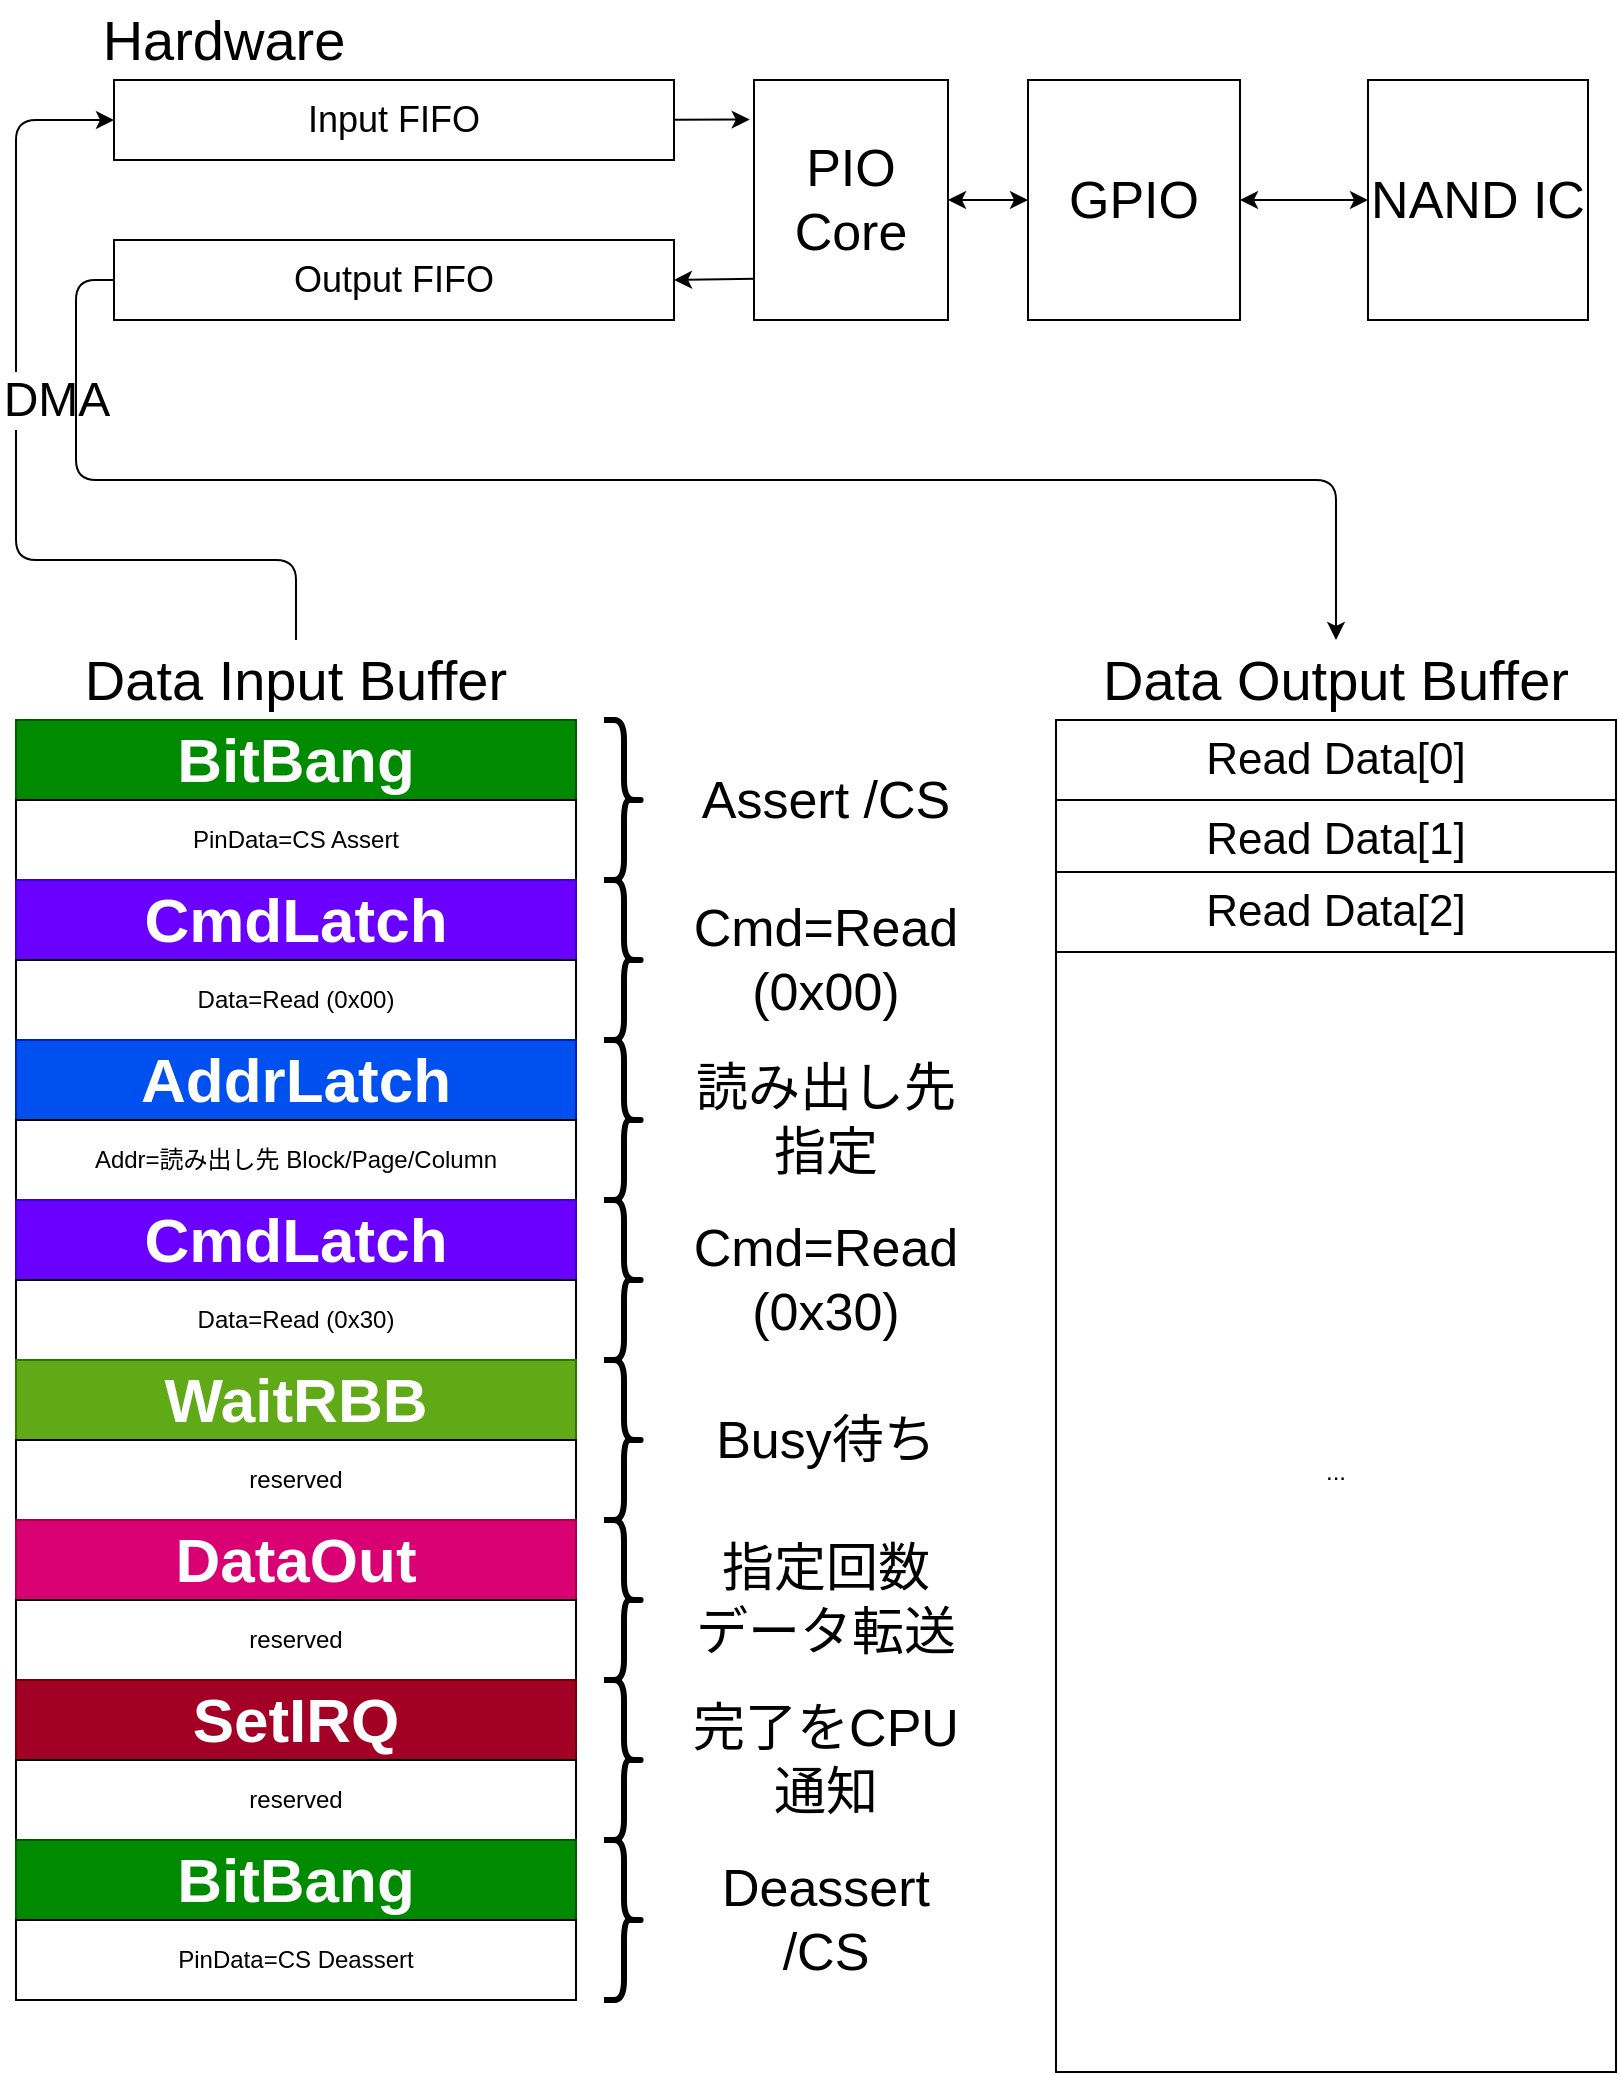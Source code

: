 <mxfile>
    <diagram id="-AC3i4HqpRu4IHGCe4bp" name="ページ1">
        <mxGraphModel dx="1572" dy="1196" grid="1" gridSize="10" guides="1" tooltips="1" connect="1" arrows="1" fold="1" page="1" pageScale="1" pageWidth="827" pageHeight="1169" math="0" shadow="0">
            <root>
                <mxCell id="0"/>
                <mxCell id="1" parent="0"/>
                <mxCell id="49" value="DMA" style="edgeStyle=none;html=1;entryX=0;entryY=0.5;entryDx=0;entryDy=0;fontSize=24;" parent="1" source="2" target="47" edge="1">
                    <mxGeometry x="0.158" y="-20" relative="1" as="geometry">
                        <Array as="points">
                            <mxPoint x="154" y="324"/>
                            <mxPoint x="14" y="324"/>
                            <mxPoint x="14" y="104"/>
                        </Array>
                        <mxPoint as="offset"/>
                    </mxGeometry>
                </mxCell>
                <mxCell id="2" value="Data Input Buffer" style="text;html=1;strokeColor=none;fillColor=none;align=center;verticalAlign=middle;whiteSpace=wrap;rounded=0;fontSize=28;" parent="1" vertex="1">
                    <mxGeometry x="14" y="364" width="280" height="40" as="geometry"/>
                </mxCell>
                <mxCell id="11" value="BitBang" style="rounded=0;whiteSpace=wrap;html=1;fillColor=#008a00;strokeColor=#005700;fontColor=#ffffff;fontStyle=1;fontSize=31;" parent="1" vertex="1">
                    <mxGeometry x="14" y="404" width="280" height="40" as="geometry"/>
                </mxCell>
                <mxCell id="12" value="PinData=CS Assert" style="rounded=0;whiteSpace=wrap;html=1;" parent="1" vertex="1">
                    <mxGeometry x="14" y="444" width="280" height="40" as="geometry"/>
                </mxCell>
                <mxCell id="13" value="" style="shape=curlyBracket;whiteSpace=wrap;html=1;rounded=1;flipH=1;labelPosition=right;verticalLabelPosition=middle;align=left;verticalAlign=middle;fontSize=22;strokeWidth=3;" parent="1" vertex="1">
                    <mxGeometry x="308" y="404" width="20" height="80" as="geometry"/>
                </mxCell>
                <mxCell id="14" value="&lt;font style=&quot;font-size: 26px;&quot;&gt;Assert /CS&lt;/font&gt;" style="text;html=1;strokeColor=none;fillColor=none;align=center;verticalAlign=middle;whiteSpace=wrap;rounded=0;fontSize=26;" parent="1" vertex="1">
                    <mxGeometry x="344" y="404" width="150" height="80" as="geometry"/>
                </mxCell>
                <mxCell id="15" value="CmdLatch" style="rounded=0;whiteSpace=wrap;html=1;fillColor=#6a00ff;strokeColor=#3700CC;fontColor=#ffffff;fontStyle=1;fontSize=31;" parent="1" vertex="1">
                    <mxGeometry x="14" y="484" width="280" height="40" as="geometry"/>
                </mxCell>
                <mxCell id="16" value="Data=Read (0x00)" style="rounded=0;whiteSpace=wrap;html=1;" parent="1" vertex="1">
                    <mxGeometry x="14" y="524" width="280" height="40" as="geometry"/>
                </mxCell>
                <mxCell id="17" value="" style="shape=curlyBracket;whiteSpace=wrap;html=1;rounded=1;flipH=1;labelPosition=right;verticalLabelPosition=middle;align=left;verticalAlign=middle;fontSize=22;strokeWidth=3;" parent="1" vertex="1">
                    <mxGeometry x="308" y="484" width="20" height="80" as="geometry"/>
                </mxCell>
                <mxCell id="18" value="&lt;font style=&quot;font-size: 26px;&quot;&gt;Cmd=Read (0x00)&lt;/font&gt;" style="text;html=1;strokeColor=none;fillColor=none;align=center;verticalAlign=middle;whiteSpace=wrap;rounded=0;fontSize=26;" parent="1" vertex="1">
                    <mxGeometry x="344" y="484" width="150" height="80" as="geometry"/>
                </mxCell>
                <mxCell id="19" value="AddrLatch" style="rounded=0;whiteSpace=wrap;html=1;fillColor=#0050ef;strokeColor=#001DBC;fontColor=#ffffff;fontStyle=1;fontSize=31;" parent="1" vertex="1">
                    <mxGeometry x="14" y="564" width="280" height="40" as="geometry"/>
                </mxCell>
                <mxCell id="20" value="Addr=読み出し先 Block/Page/Column" style="rounded=0;whiteSpace=wrap;html=1;" parent="1" vertex="1">
                    <mxGeometry x="14" y="604" width="280" height="40" as="geometry"/>
                </mxCell>
                <mxCell id="21" value="" style="shape=curlyBracket;whiteSpace=wrap;html=1;rounded=1;flipH=1;labelPosition=right;verticalLabelPosition=middle;align=left;verticalAlign=middle;fontSize=22;strokeWidth=3;" parent="1" vertex="1">
                    <mxGeometry x="308" y="564" width="20" height="80" as="geometry"/>
                </mxCell>
                <mxCell id="22" value="&lt;font style=&quot;font-size: 26px;&quot;&gt;読み出し先指定&lt;/font&gt;" style="text;html=1;strokeColor=none;fillColor=none;align=center;verticalAlign=middle;whiteSpace=wrap;rounded=0;fontSize=26;" parent="1" vertex="1">
                    <mxGeometry x="344" y="564" width="150" height="80" as="geometry"/>
                </mxCell>
                <mxCell id="23" value="CmdLatch" style="rounded=0;whiteSpace=wrap;html=1;fillColor=#6a00ff;strokeColor=#3700CC;fontColor=#ffffff;fontStyle=1;fontSize=31;" parent="1" vertex="1">
                    <mxGeometry x="14" y="644" width="280" height="40" as="geometry"/>
                </mxCell>
                <mxCell id="24" value="Data=Read (0x30)" style="rounded=0;whiteSpace=wrap;html=1;" parent="1" vertex="1">
                    <mxGeometry x="14" y="684" width="280" height="40" as="geometry"/>
                </mxCell>
                <mxCell id="25" value="" style="shape=curlyBracket;whiteSpace=wrap;html=1;rounded=1;flipH=1;labelPosition=right;verticalLabelPosition=middle;align=left;verticalAlign=middle;fontSize=22;strokeWidth=3;" parent="1" vertex="1">
                    <mxGeometry x="308" y="644" width="20" height="80" as="geometry"/>
                </mxCell>
                <mxCell id="26" value="&lt;font style=&quot;font-size: 26px;&quot;&gt;Cmd=Read (0x30)&lt;/font&gt;" style="text;html=1;strokeColor=none;fillColor=none;align=center;verticalAlign=middle;whiteSpace=wrap;rounded=0;fontSize=26;" parent="1" vertex="1">
                    <mxGeometry x="344" y="644" width="150" height="80" as="geometry"/>
                </mxCell>
                <mxCell id="27" value="WaitRBB" style="rounded=0;whiteSpace=wrap;html=1;fillColor=#60a917;strokeColor=#2D7600;fontColor=#ffffff;fontStyle=1;fontSize=31;" parent="1" vertex="1">
                    <mxGeometry x="14" y="724" width="280" height="40" as="geometry"/>
                </mxCell>
                <mxCell id="28" value="reserved" style="rounded=0;whiteSpace=wrap;html=1;" parent="1" vertex="1">
                    <mxGeometry x="14" y="764" width="280" height="40" as="geometry"/>
                </mxCell>
                <mxCell id="29" value="" style="shape=curlyBracket;whiteSpace=wrap;html=1;rounded=1;flipH=1;labelPosition=right;verticalLabelPosition=middle;align=left;verticalAlign=middle;fontSize=22;strokeWidth=3;" parent="1" vertex="1">
                    <mxGeometry x="308" y="724" width="20" height="80" as="geometry"/>
                </mxCell>
                <mxCell id="30" value="&lt;font style=&quot;font-size: 26px;&quot;&gt;Busy待ち&lt;/font&gt;" style="text;html=1;strokeColor=none;fillColor=none;align=center;verticalAlign=middle;whiteSpace=wrap;rounded=0;fontSize=26;" parent="1" vertex="1">
                    <mxGeometry x="344" y="724" width="150" height="80" as="geometry"/>
                </mxCell>
                <mxCell id="31" value="DataOut" style="rounded=0;whiteSpace=wrap;html=1;fillColor=#d80073;strokeColor=#A50040;fontColor=#ffffff;fontStyle=1;fontSize=31;" parent="1" vertex="1">
                    <mxGeometry x="14" y="804" width="280" height="40" as="geometry"/>
                </mxCell>
                <mxCell id="32" value="reserved" style="rounded=0;whiteSpace=wrap;html=1;" parent="1" vertex="1">
                    <mxGeometry x="14" y="844" width="280" height="40" as="geometry"/>
                </mxCell>
                <mxCell id="33" value="" style="shape=curlyBracket;whiteSpace=wrap;html=1;rounded=1;flipH=1;labelPosition=right;verticalLabelPosition=middle;align=left;verticalAlign=middle;fontSize=22;strokeWidth=3;" parent="1" vertex="1">
                    <mxGeometry x="308" y="804" width="20" height="80" as="geometry"/>
                </mxCell>
                <mxCell id="34" value="&lt;font style=&quot;font-size: 26px;&quot;&gt;指定回数&lt;br&gt;データ転送&lt;/font&gt;" style="text;html=1;strokeColor=none;fillColor=none;align=center;verticalAlign=middle;whiteSpace=wrap;rounded=0;fontSize=26;" parent="1" vertex="1">
                    <mxGeometry x="344" y="804" width="150" height="80" as="geometry"/>
                </mxCell>
                <mxCell id="35" value="SetIRQ" style="rounded=0;whiteSpace=wrap;html=1;fillColor=#a20025;strokeColor=#6F0000;fontColor=#ffffff;fontStyle=1;fontSize=31;" parent="1" vertex="1">
                    <mxGeometry x="14" y="884" width="280" height="40" as="geometry"/>
                </mxCell>
                <mxCell id="36" value="reserved" style="rounded=0;whiteSpace=wrap;html=1;" parent="1" vertex="1">
                    <mxGeometry x="14" y="924" width="280" height="40" as="geometry"/>
                </mxCell>
                <mxCell id="37" value="" style="shape=curlyBracket;whiteSpace=wrap;html=1;rounded=1;flipH=1;labelPosition=right;verticalLabelPosition=middle;align=left;verticalAlign=middle;fontSize=22;strokeWidth=3;" parent="1" vertex="1">
                    <mxGeometry x="308" y="884" width="20" height="80" as="geometry"/>
                </mxCell>
                <mxCell id="38" value="&lt;font style=&quot;font-size: 26px;&quot;&gt;完了をCPU通知&lt;/font&gt;" style="text;html=1;strokeColor=none;fillColor=none;align=center;verticalAlign=middle;whiteSpace=wrap;rounded=0;fontSize=26;" parent="1" vertex="1">
                    <mxGeometry x="344" y="884" width="150" height="80" as="geometry"/>
                </mxCell>
                <mxCell id="39" value="BitBang" style="rounded=0;whiteSpace=wrap;html=1;fillColor=#008a00;strokeColor=#005700;fontColor=#ffffff;fontStyle=1;fontSize=31;" parent="1" vertex="1">
                    <mxGeometry x="14" y="964" width="280" height="40" as="geometry"/>
                </mxCell>
                <mxCell id="40" value="PinData=CS Deassert" style="rounded=0;whiteSpace=wrap;html=1;" parent="1" vertex="1">
                    <mxGeometry x="14" y="1004" width="280" height="40" as="geometry"/>
                </mxCell>
                <mxCell id="41" value="" style="shape=curlyBracket;whiteSpace=wrap;html=1;rounded=1;flipH=1;labelPosition=right;verticalLabelPosition=middle;align=left;verticalAlign=middle;fontSize=22;strokeWidth=3;" parent="1" vertex="1">
                    <mxGeometry x="308" y="964" width="20" height="80" as="geometry"/>
                </mxCell>
                <mxCell id="42" value="&lt;font style=&quot;font-size: 26px;&quot;&gt;Deassert /CS&lt;/font&gt;" style="text;html=1;strokeColor=none;fillColor=none;align=center;verticalAlign=middle;whiteSpace=wrap;rounded=0;fontSize=26;" parent="1" vertex="1">
                    <mxGeometry x="344" y="964" width="150" height="80" as="geometry"/>
                </mxCell>
                <mxCell id="43" value="Data Output Buffer" style="text;html=1;strokeColor=none;fillColor=none;align=center;verticalAlign=middle;whiteSpace=wrap;rounded=0;fontSize=28;" parent="1" vertex="1">
                    <mxGeometry x="534" y="364" width="280" height="40" as="geometry"/>
                </mxCell>
                <mxCell id="44" value="Read Data[0]" style="rounded=0;whiteSpace=wrap;html=1;fontSize=22;" parent="1" vertex="1">
                    <mxGeometry x="534" y="404" width="280" height="40" as="geometry"/>
                </mxCell>
                <mxCell id="45" value="Read Data[1]" style="rounded=0;whiteSpace=wrap;html=1;fontSize=22;" parent="1" vertex="1">
                    <mxGeometry x="534" y="444" width="280" height="40" as="geometry"/>
                </mxCell>
                <mxCell id="46" value="..." style="rounded=0;whiteSpace=wrap;html=1;" parent="1" vertex="1">
                    <mxGeometry x="534" y="480" width="280" height="600" as="geometry"/>
                </mxCell>
                <mxCell id="52" style="edgeStyle=none;html=1;entryX=-0.022;entryY=0.165;entryDx=0;entryDy=0;entryPerimeter=0;fontSize=18;" parent="1" source="47" target="51" edge="1">
                    <mxGeometry relative="1" as="geometry"/>
                </mxCell>
                <mxCell id="47" value="&lt;font style=&quot;font-size: 18px;&quot;&gt;Input FIFO&lt;/font&gt;" style="rounded=0;whiteSpace=wrap;html=1;fontSize=18;" parent="1" vertex="1">
                    <mxGeometry x="63" y="84" width="280" height="40" as="geometry"/>
                </mxCell>
                <mxCell id="50" style="edgeStyle=none;html=1;entryX=0.5;entryY=0;entryDx=0;entryDy=0;fontSize=24;" parent="1" source="48" target="43" edge="1">
                    <mxGeometry relative="1" as="geometry">
                        <Array as="points">
                            <mxPoint x="44" y="184"/>
                            <mxPoint x="44" y="284"/>
                            <mxPoint x="674" y="284"/>
                            <mxPoint x="674" y="324"/>
                        </Array>
                    </mxGeometry>
                </mxCell>
                <mxCell id="48" value="&lt;font style=&quot;font-size: 18px;&quot;&gt;Output FIFO&lt;/font&gt;" style="rounded=0;whiteSpace=wrap;html=1;fontSize=18;" parent="1" vertex="1">
                    <mxGeometry x="63" y="164" width="280" height="40" as="geometry"/>
                </mxCell>
                <mxCell id="53" style="edgeStyle=none;html=1;entryX=1;entryY=0.5;entryDx=0;entryDy=0;fontSize=18;exitX=0.008;exitY=0.828;exitDx=0;exitDy=0;exitPerimeter=0;" parent="1" source="51" target="48" edge="1">
                    <mxGeometry relative="1" as="geometry"/>
                </mxCell>
                <mxCell id="55" style="edgeStyle=none;html=1;fontSize=18;startArrow=classic;startFill=1;" parent="1" source="51" target="54" edge="1">
                    <mxGeometry relative="1" as="geometry"/>
                </mxCell>
                <mxCell id="51" value="&lt;font style=&quot;font-size: 26px;&quot;&gt;PIO Core&lt;/font&gt;" style="rounded=0;whiteSpace=wrap;html=1;fontSize=26;" parent="1" vertex="1">
                    <mxGeometry x="383" y="84" width="97" height="120" as="geometry"/>
                </mxCell>
                <mxCell id="57" style="edgeStyle=none;html=1;entryX=0;entryY=0.5;entryDx=0;entryDy=0;fontSize=18;startArrow=classic;startFill=1;" parent="1" source="54" target="56" edge="1">
                    <mxGeometry relative="1" as="geometry"/>
                </mxCell>
                <mxCell id="54" value="&lt;font style=&quot;font-size: 26px;&quot;&gt;GPIO&lt;/font&gt;" style="rounded=0;whiteSpace=wrap;html=1;fontSize=26;" parent="1" vertex="1">
                    <mxGeometry x="520" y="84" width="106" height="120" as="geometry"/>
                </mxCell>
                <mxCell id="56" value="&lt;font style=&quot;font-size: 26px;&quot;&gt;NAND IC&lt;/font&gt;" style="rounded=0;whiteSpace=wrap;html=1;fontSize=26;" parent="1" vertex="1">
                    <mxGeometry x="690" y="84" width="110" height="120" as="geometry"/>
                </mxCell>
                <mxCell id="58" value="Hardware" style="text;html=1;strokeColor=none;fillColor=none;align=center;verticalAlign=middle;whiteSpace=wrap;rounded=0;fontSize=28;" parent="1" vertex="1">
                    <mxGeometry x="63" y="44" width="110" height="40" as="geometry"/>
                </mxCell>
                <mxCell id="59" value="Read Data[2]" style="rounded=0;whiteSpace=wrap;html=1;fontSize=22;" vertex="1" parent="1">
                    <mxGeometry x="534" y="480" width="280" height="40" as="geometry"/>
                </mxCell>
            </root>
        </mxGraphModel>
    </diagram>
</mxfile>
